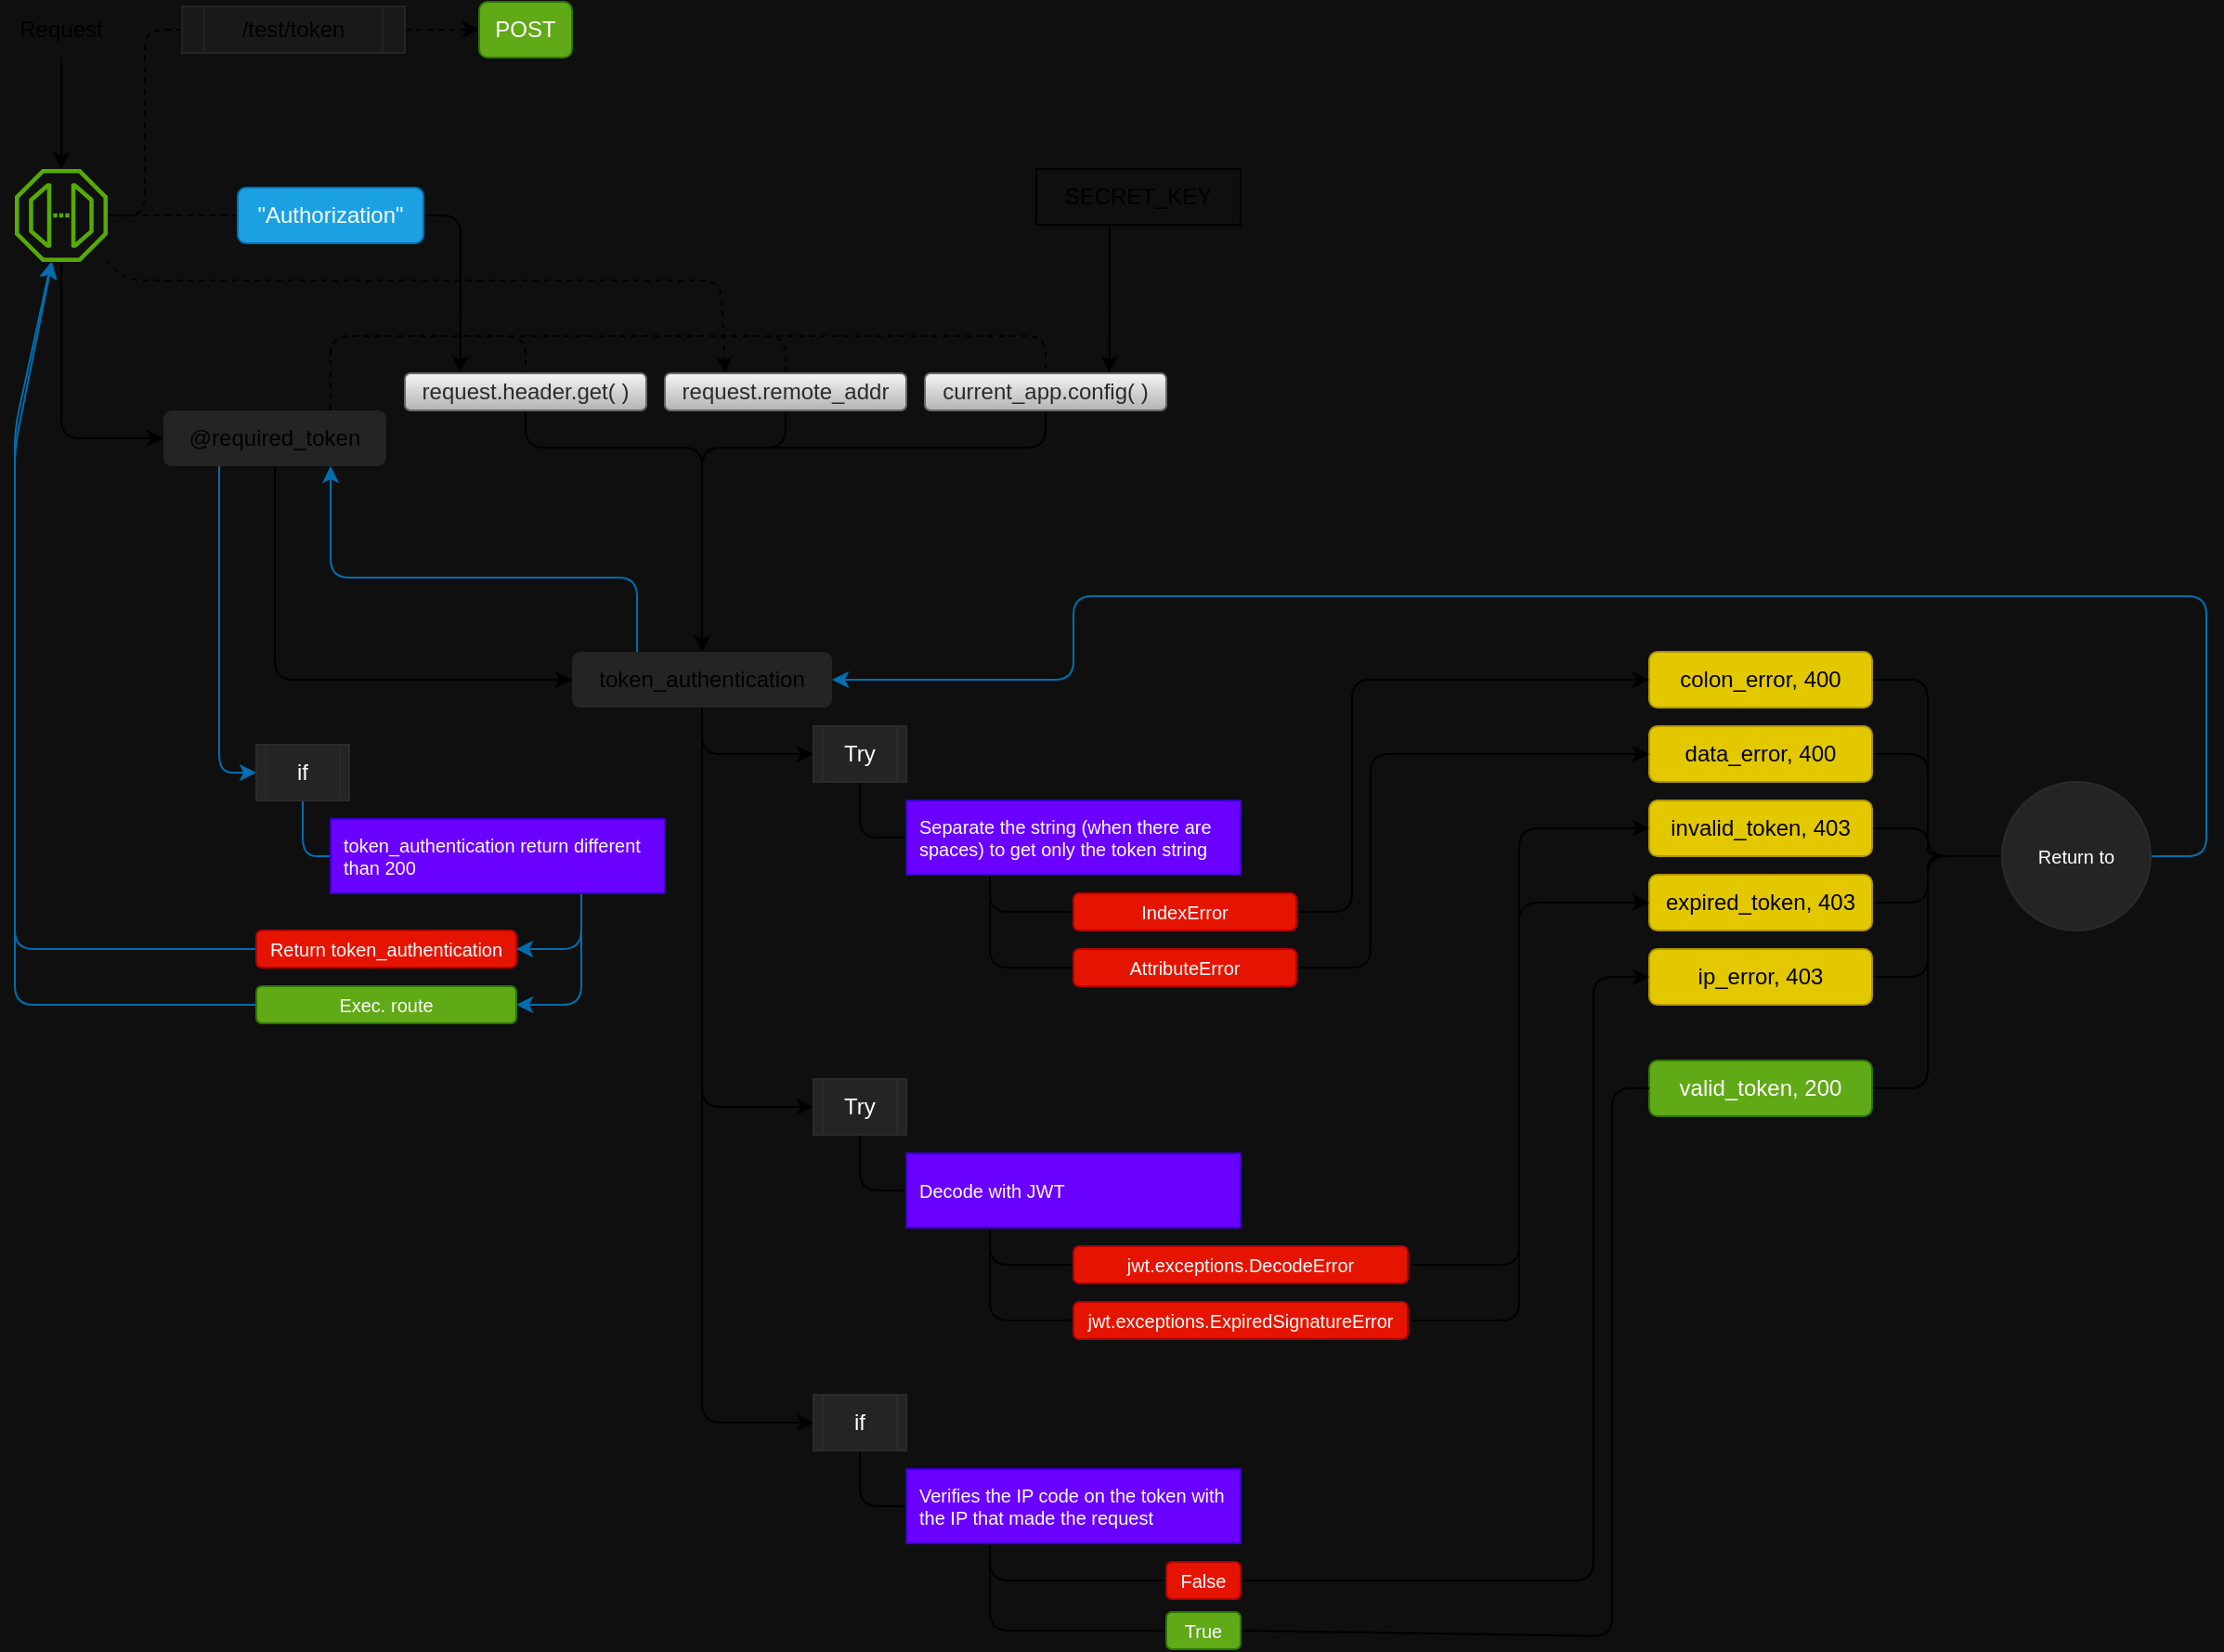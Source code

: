 <mxfile>
    <diagram id="8NzFz_BxW1oDdokiiOlx" name="Página-1">
        <mxGraphModel dx="1226" dy="679" grid="1" gridSize="10" guides="1" tooltips="1" connect="1" arrows="1" fold="1" page="1" pageScale="1" pageWidth="2336" pageHeight="1654" background="#0F0F0F" math="0" shadow="0">
            <root>
                <mxCell id="0"/>
                <mxCell id="1" parent="0"/>
                <mxCell id="2" value="" style="sketch=0;outlineConnect=0;fontColor=#232F3E;gradientColor=none;fillColor=#56AA02;strokeColor=none;dashed=0;verticalLabelPosition=bottom;verticalAlign=top;align=center;html=1;fontSize=12;fontStyle=0;aspect=fixed;pointerEvents=1;shape=mxgraph.aws4.endpoint;" vertex="1" parent="1">
                    <mxGeometry x="110" y="120" width="50" height="50" as="geometry"/>
                </mxCell>
                <mxCell id="5" style="edgeStyle=none;html=1;exitX=0;exitY=0.5;exitDx=0;exitDy=0;endArrow=none;endFill=0;dashed=1;" edge="1" parent="1" source="4" target="2">
                    <mxGeometry relative="1" as="geometry">
                        <Array as="points">
                            <mxPoint x="180" y="45"/>
                            <mxPoint x="180" y="145"/>
                        </Array>
                    </mxGeometry>
                </mxCell>
                <mxCell id="7" style="edgeStyle=none;html=1;exitX=1;exitY=0.5;exitDx=0;exitDy=0;entryX=0;entryY=0.5;entryDx=0;entryDy=0;endArrow=classic;endFill=1;dashed=1;" edge="1" parent="1" source="4" target="6">
                    <mxGeometry relative="1" as="geometry"/>
                </mxCell>
                <mxCell id="4" value="/test/token" style="shape=process;whiteSpace=wrap;html=1;backgroundOutline=1;fillColor=#191919;strokeColor=#242424;" vertex="1" parent="1">
                    <mxGeometry x="200" y="32.5" width="120" height="25" as="geometry"/>
                </mxCell>
                <mxCell id="6" value="POST" style="rounded=1;whiteSpace=wrap;html=1;strokeColor=#2D7600;fillColor=#60a917;fontColor=#ffffff;" vertex="1" parent="1">
                    <mxGeometry x="360" y="30" width="50" height="30" as="geometry"/>
                </mxCell>
                <mxCell id="11" style="edgeStyle=none;html=1;exitX=0.5;exitY=1;exitDx=0;exitDy=0;endArrow=classic;endFill=1;" edge="1" parent="1" source="10" target="2">
                    <mxGeometry relative="1" as="geometry"/>
                </mxCell>
                <mxCell id="10" value="Request" style="text;html=1;strokeColor=none;fillColor=none;align=center;verticalAlign=middle;whiteSpace=wrap;rounded=0;" vertex="1" parent="1">
                    <mxGeometry x="105" y="30" width="60" height="30" as="geometry"/>
                </mxCell>
                <mxCell id="15" style="edgeStyle=none;html=1;exitX=0;exitY=0.5;exitDx=0;exitDy=0;endArrow=none;endFill=0;startArrow=classic;startFill=1;" edge="1" parent="1" source="14" target="2">
                    <mxGeometry relative="1" as="geometry">
                        <Array as="points">
                            <mxPoint x="135" y="265"/>
                        </Array>
                    </mxGeometry>
                </mxCell>
                <mxCell id="18" style="edgeStyle=none;html=1;exitX=0.5;exitY=1;exitDx=0;exitDy=0;entryX=0;entryY=0.5;entryDx=0;entryDy=0;startArrow=none;startFill=0;endArrow=classic;endFill=1;" edge="1" parent="1" source="14" target="17">
                    <mxGeometry relative="1" as="geometry">
                        <Array as="points">
                            <mxPoint x="250" y="395"/>
                        </Array>
                    </mxGeometry>
                </mxCell>
                <mxCell id="34" style="edgeStyle=none;html=1;exitX=0.75;exitY=0;exitDx=0;exitDy=0;entryX=0.5;entryY=0;entryDx=0;entryDy=0;fontColor=#2B2B2B;startArrow=none;startFill=0;endArrow=none;endFill=0;dashed=1;" edge="1" parent="1" source="14" target="33">
                    <mxGeometry relative="1" as="geometry">
                        <Array as="points">
                            <mxPoint x="280" y="240"/>
                            <mxPoint x="280" y="210"/>
                            <mxPoint x="385" y="210"/>
                        </Array>
                    </mxGeometry>
                </mxCell>
                <mxCell id="36" style="edgeStyle=none;html=1;exitX=0.75;exitY=0;exitDx=0;exitDy=0;entryX=0.5;entryY=0;entryDx=0;entryDy=0;dashed=1;fontColor=#2B2B2B;startArrow=none;startFill=0;endArrow=none;endFill=0;" edge="1" parent="1" source="14" target="35">
                    <mxGeometry relative="1" as="geometry">
                        <Array as="points">
                            <mxPoint x="280" y="210"/>
                            <mxPoint x="525" y="210"/>
                        </Array>
                    </mxGeometry>
                </mxCell>
                <mxCell id="39" style="edgeStyle=none;html=1;exitX=0.75;exitY=0;exitDx=0;exitDy=0;entryX=0.5;entryY=0;entryDx=0;entryDy=0;dashed=1;fontColor=#2B2B2B;startArrow=none;startFill=0;endArrow=none;endFill=0;" edge="1" parent="1" source="14" target="38">
                    <mxGeometry relative="1" as="geometry">
                        <Array as="points">
                            <mxPoint x="280" y="210"/>
                            <mxPoint x="665" y="210"/>
                        </Array>
                    </mxGeometry>
                </mxCell>
                <mxCell id="92" style="edgeStyle=none;html=1;exitX=0.25;exitY=1;exitDx=0;exitDy=0;entryX=0;entryY=0.5;entryDx=0;entryDy=0;fontSize=10;fontColor=#FFFFFF;startArrow=none;startFill=0;endArrow=classic;endFill=1;fillColor=#1ba1e2;strokeColor=#006EAF;" edge="1" parent="1" source="14" target="91">
                    <mxGeometry relative="1" as="geometry">
                        <Array as="points">
                            <mxPoint x="220" y="445"/>
                        </Array>
                    </mxGeometry>
                </mxCell>
                <mxCell id="14" value="@required_token" style="rounded=1;whiteSpace=wrap;html=1;fillStyle=auto;strokeColor=none;strokeWidth=1;fillColor=#242424;" vertex="1" parent="1">
                    <mxGeometry x="190" y="250" width="120" height="30" as="geometry"/>
                </mxCell>
                <mxCell id="51" style="edgeStyle=none;html=1;exitX=0.5;exitY=1;exitDx=0;exitDy=0;entryX=0;entryY=0.5;entryDx=0;entryDy=0;fontColor=#FFFFFF;startArrow=none;startFill=0;endArrow=classic;endFill=1;" edge="1" parent="1" source="17" target="50">
                    <mxGeometry relative="1" as="geometry">
                        <Array as="points">
                            <mxPoint x="480" y="435"/>
                        </Array>
                    </mxGeometry>
                </mxCell>
                <mxCell id="61" style="edgeStyle=none;html=1;exitX=0.5;exitY=1;exitDx=0;exitDy=0;entryX=0;entryY=0.5;entryDx=0;entryDy=0;fontSize=10;fontColor=#FFFFFF;startArrow=none;startFill=0;endArrow=classic;endFill=1;" edge="1" parent="1" source="17" target="60">
                    <mxGeometry relative="1" as="geometry">
                        <Array as="points">
                            <mxPoint x="480" y="625"/>
                        </Array>
                    </mxGeometry>
                </mxCell>
                <mxCell id="76" style="edgeStyle=none;html=1;exitX=0.5;exitY=1;exitDx=0;exitDy=0;entryX=0;entryY=0.5;entryDx=0;entryDy=0;fontSize=10;fontColor=#FFFFFF;startArrow=none;startFill=0;endArrow=classic;endFill=1;" edge="1" parent="1" source="17" target="70">
                    <mxGeometry relative="1" as="geometry">
                        <Array as="points">
                            <mxPoint x="480" y="795"/>
                        </Array>
                    </mxGeometry>
                </mxCell>
                <mxCell id="89" style="edgeStyle=none;html=1;exitX=0.25;exitY=0;exitDx=0;exitDy=0;entryX=0.75;entryY=1;entryDx=0;entryDy=0;fontSize=10;fontColor=#FFFFFF;startArrow=none;startFill=0;endArrow=classic;endFill=1;fillColor=#1ba1e2;strokeColor=#006EAF;" edge="1" parent="1" source="17" target="14">
                    <mxGeometry relative="1" as="geometry">
                        <Array as="points">
                            <mxPoint x="445" y="340"/>
                            <mxPoint x="280" y="340"/>
                        </Array>
                    </mxGeometry>
                </mxCell>
                <mxCell id="17" value="token_authentication" style="rounded=1;whiteSpace=wrap;html=1;fillStyle=auto;strokeColor=none;strokeWidth=1;fillColor=#242424;" vertex="1" parent="1">
                    <mxGeometry x="410" y="380" width="140" height="30" as="geometry"/>
                </mxCell>
                <mxCell id="81" style="edgeStyle=none;html=1;exitX=1;exitY=0.5;exitDx=0;exitDy=0;entryX=0;entryY=0.5;entryDx=0;entryDy=0;fontSize=10;fontColor=#FFFFFF;startArrow=none;startFill=0;endArrow=none;endFill=0;" edge="1" parent="1" source="20" target="80">
                    <mxGeometry relative="1" as="geometry">
                        <Array as="points">
                            <mxPoint x="1140" y="395"/>
                            <mxPoint x="1140" y="490"/>
                        </Array>
                    </mxGeometry>
                </mxCell>
                <mxCell id="20" value="colon_error, 400" style="rounded=1;whiteSpace=wrap;html=1;fillStyle=auto;strokeColor=#B09500;strokeWidth=1;fillColor=#e3c800;fontColor=#000000;" vertex="1" parent="1">
                    <mxGeometry x="990" y="380" width="120" height="30" as="geometry"/>
                </mxCell>
                <mxCell id="82" style="edgeStyle=none;html=1;exitX=1;exitY=0.5;exitDx=0;exitDy=0;fontSize=10;fontColor=#FFFFFF;startArrow=none;startFill=0;endArrow=none;endFill=0;" edge="1" parent="1" source="21">
                    <mxGeometry relative="1" as="geometry">
                        <mxPoint x="1180" y="490" as="targetPoint"/>
                        <Array as="points">
                            <mxPoint x="1140" y="435"/>
                            <mxPoint x="1140" y="490"/>
                        </Array>
                    </mxGeometry>
                </mxCell>
                <mxCell id="21" value="data_error, 400" style="rounded=1;whiteSpace=wrap;html=1;fillStyle=auto;strokeColor=#B09500;strokeWidth=1;fillColor=#e3c800;fontColor=#000000;" vertex="1" parent="1">
                    <mxGeometry x="990" y="420" width="120" height="30" as="geometry"/>
                </mxCell>
                <mxCell id="86" style="edgeStyle=none;html=1;exitX=1;exitY=0.5;exitDx=0;exitDy=0;entryX=0;entryY=0.5;entryDx=0;entryDy=0;fontSize=10;fontColor=#FFFFFF;startArrow=none;startFill=0;endArrow=none;endFill=0;" edge="1" parent="1" source="22" target="80">
                    <mxGeometry relative="1" as="geometry">
                        <Array as="points">
                            <mxPoint x="1140" y="475"/>
                            <mxPoint x="1140" y="490"/>
                        </Array>
                    </mxGeometry>
                </mxCell>
                <mxCell id="22" value="invalid_token, 403" style="rounded=1;whiteSpace=wrap;html=1;fillStyle=auto;strokeColor=#B09500;strokeWidth=1;fillColor=#e3c800;fontColor=#000000;" vertex="1" parent="1">
                    <mxGeometry x="990" y="460" width="120" height="30" as="geometry"/>
                </mxCell>
                <mxCell id="84" style="edgeStyle=none;html=1;exitX=1;exitY=0.5;exitDx=0;exitDy=0;entryX=0;entryY=0.5;entryDx=0;entryDy=0;fontSize=10;fontColor=#FFFFFF;startArrow=none;startFill=0;endArrow=none;endFill=0;" edge="1" parent="1" source="23" target="80">
                    <mxGeometry relative="1" as="geometry">
                        <Array as="points">
                            <mxPoint x="1140" y="515"/>
                            <mxPoint x="1140" y="490"/>
                        </Array>
                    </mxGeometry>
                </mxCell>
                <mxCell id="23" value="expired_token, 403" style="rounded=1;whiteSpace=wrap;html=1;fillStyle=auto;strokeColor=#B09500;strokeWidth=1;fillColor=#e3c800;fontColor=#000000;" vertex="1" parent="1">
                    <mxGeometry x="990" y="500" width="120" height="30" as="geometry"/>
                </mxCell>
                <mxCell id="85" style="edgeStyle=none;html=1;exitX=1;exitY=0.5;exitDx=0;exitDy=0;entryX=0;entryY=0.5;entryDx=0;entryDy=0;fontSize=10;fontColor=#FFFFFF;startArrow=none;startFill=0;endArrow=none;endFill=0;" edge="1" parent="1" source="24" target="80">
                    <mxGeometry relative="1" as="geometry">
                        <Array as="points">
                            <mxPoint x="1140" y="555"/>
                            <mxPoint x="1140" y="490"/>
                            <mxPoint x="1150" y="490"/>
                        </Array>
                    </mxGeometry>
                </mxCell>
                <mxCell id="24" value="ip_error, 403" style="rounded=1;whiteSpace=wrap;html=1;fillStyle=auto;strokeColor=#B09500;strokeWidth=1;fillColor=#e3c800;fontColor=#000000;" vertex="1" parent="1">
                    <mxGeometry x="990" y="540" width="120" height="30" as="geometry"/>
                </mxCell>
                <mxCell id="87" style="edgeStyle=none;html=1;exitX=1;exitY=0.5;exitDx=0;exitDy=0;entryX=0;entryY=0.5;entryDx=0;entryDy=0;fontSize=10;fontColor=#FFFFFF;startArrow=none;startFill=0;endArrow=none;endFill=0;" edge="1" parent="1" source="30" target="80">
                    <mxGeometry relative="1" as="geometry">
                        <Array as="points">
                            <mxPoint x="1140" y="615"/>
                            <mxPoint x="1140" y="490"/>
                        </Array>
                    </mxGeometry>
                </mxCell>
                <mxCell id="30" value="valid_token, 200" style="rounded=1;whiteSpace=wrap;html=1;fillStyle=auto;strokeColor=#2D7600;strokeWidth=1;fillColor=#60a917;fontColor=#ffffff;" vertex="1" parent="1">
                    <mxGeometry x="990" y="600" width="120" height="30" as="geometry"/>
                </mxCell>
                <mxCell id="46" style="edgeStyle=none;html=1;exitX=0.5;exitY=1;exitDx=0;exitDy=0;entryX=0.5;entryY=0;entryDx=0;entryDy=0;fontColor=#2B2B2B;startArrow=none;startFill=0;endArrow=classic;endFill=1;" edge="1" parent="1" source="33" target="17">
                    <mxGeometry relative="1" as="geometry">
                        <Array as="points">
                            <mxPoint x="385" y="270"/>
                            <mxPoint x="480" y="270"/>
                        </Array>
                    </mxGeometry>
                </mxCell>
                <mxCell id="33" value="request.header.get( )" style="rounded=1;whiteSpace=wrap;html=1;fillStyle=auto;strokeWidth=1;fillColor=#f5f5f5;gradientColor=#b3b3b3;strokeColor=#666666;fontColor=#2B2B2B;" vertex="1" parent="1">
                    <mxGeometry x="320" y="230" width="130" height="20" as="geometry"/>
                </mxCell>
                <mxCell id="43" style="edgeStyle=none;html=1;exitX=0.25;exitY=0;exitDx=0;exitDy=0;fontColor=#2B2B2B;startArrow=classic;startFill=1;endArrow=none;endFill=0;dashed=1;" edge="1" parent="1" source="35" target="2">
                    <mxGeometry relative="1" as="geometry">
                        <Array as="points">
                            <mxPoint x="490" y="180"/>
                            <mxPoint x="170" y="180"/>
                        </Array>
                    </mxGeometry>
                </mxCell>
                <mxCell id="47" style="edgeStyle=none;html=1;exitX=0.5;exitY=1;exitDx=0;exitDy=0;entryX=0.5;entryY=0;entryDx=0;entryDy=0;fontColor=#2B2B2B;startArrow=none;startFill=0;endArrow=classic;endFill=1;" edge="1" parent="1" source="35" target="17">
                    <mxGeometry relative="1" as="geometry">
                        <Array as="points">
                            <mxPoint x="525" y="270"/>
                            <mxPoint x="480" y="270"/>
                        </Array>
                    </mxGeometry>
                </mxCell>
                <mxCell id="35" value="request.remote_addr" style="rounded=1;whiteSpace=wrap;html=1;fillStyle=auto;strokeWidth=1;fillColor=#f5f5f5;gradientColor=#b3b3b3;strokeColor=#666666;fontColor=#2B2B2B;" vertex="1" parent="1">
                    <mxGeometry x="460" y="230" width="130" height="20" as="geometry"/>
                </mxCell>
                <mxCell id="48" style="edgeStyle=none;html=1;exitX=0.5;exitY=1;exitDx=0;exitDy=0;entryX=0.5;entryY=0;entryDx=0;entryDy=0;fontColor=#2B2B2B;startArrow=none;startFill=0;endArrow=classic;endFill=1;" edge="1" parent="1" source="38" target="17">
                    <mxGeometry relative="1" as="geometry">
                        <Array as="points">
                            <mxPoint x="665" y="270"/>
                            <mxPoint x="480" y="270"/>
                        </Array>
                    </mxGeometry>
                </mxCell>
                <mxCell id="38" value="current_app.config( )" style="rounded=1;whiteSpace=wrap;html=1;fillStyle=auto;strokeWidth=1;fillColor=#f5f5f5;gradientColor=#b3b3b3;strokeColor=#666666;fontColor=#2B2B2B;" vertex="1" parent="1">
                    <mxGeometry x="600" y="230" width="130" height="20" as="geometry"/>
                </mxCell>
                <mxCell id="41" style="edgeStyle=none;html=1;exitX=0;exitY=0.5;exitDx=0;exitDy=0;dashed=1;fontColor=#2B2B2B;startArrow=none;startFill=0;endArrow=none;endFill=0;" edge="1" parent="1" source="40" target="2">
                    <mxGeometry relative="1" as="geometry"/>
                </mxCell>
                <mxCell id="42" style="edgeStyle=none;html=1;exitX=1;exitY=0.5;exitDx=0;exitDy=0;entryX=0.23;entryY=-0.022;entryDx=0;entryDy=0;fontColor=#2B2B2B;startArrow=none;startFill=0;endArrow=classic;endFill=1;entryPerimeter=0;" edge="1" parent="1" source="40" target="33">
                    <mxGeometry relative="1" as="geometry">
                        <Array as="points">
                            <mxPoint x="350" y="145"/>
                        </Array>
                    </mxGeometry>
                </mxCell>
                <mxCell id="40" value="&quot;Authorization&quot;" style="rounded=1;whiteSpace=wrap;html=1;fillStyle=auto;strokeColor=#006EAF;strokeWidth=1;fontColor=#ffffff;fillColor=#1ba1e2;" vertex="1" parent="1">
                    <mxGeometry x="230" y="130" width="100" height="30" as="geometry"/>
                </mxCell>
                <mxCell id="45" style="edgeStyle=none;html=1;exitX=0.359;exitY=1.003;exitDx=0;exitDy=0;entryX=0.764;entryY=-0.015;entryDx=0;entryDy=0;fontColor=#2B2B2B;startArrow=none;startFill=0;endArrow=classic;endFill=1;entryPerimeter=0;exitPerimeter=0;" edge="1" parent="1" source="44" target="38">
                    <mxGeometry relative="1" as="geometry">
                        <Array as="points">
                            <mxPoint x="700" y="150"/>
                        </Array>
                    </mxGeometry>
                </mxCell>
                <mxCell id="44" value="SECRET_KEY" style="text;html=1;fillColor=none;align=center;verticalAlign=middle;whiteSpace=wrap;rounded=0;fillStyle=auto;strokeWidth=1;strokeColor=default;" vertex="1" parent="1">
                    <mxGeometry x="660" y="120" width="110" height="30" as="geometry"/>
                </mxCell>
                <mxCell id="53" style="edgeStyle=none;html=1;exitX=0.5;exitY=1;exitDx=0;exitDy=0;entryX=0;entryY=0.5;entryDx=0;entryDy=0;fontSize=10;fontColor=#FFFFFF;startArrow=none;startFill=0;endArrow=none;endFill=0;" edge="1" parent="1" source="50" target="52">
                    <mxGeometry relative="1" as="geometry">
                        <Array as="points">
                            <mxPoint x="565" y="480"/>
                        </Array>
                    </mxGeometry>
                </mxCell>
                <mxCell id="50" value="Try" style="shape=process;whiteSpace=wrap;html=1;backgroundOutline=1;fillStyle=auto;strokeColor=#2B2B2B;strokeWidth=1;fontColor=#FFFFFF;fillColor=#242424;" vertex="1" parent="1">
                    <mxGeometry x="540" y="420" width="50" height="30" as="geometry"/>
                </mxCell>
                <mxCell id="56" style="edgeStyle=none;html=1;exitX=0.25;exitY=1;exitDx=0;exitDy=0;entryX=0;entryY=0.5;entryDx=0;entryDy=0;fontSize=10;fontColor=#FFFFFF;startArrow=none;startFill=0;endArrow=none;endFill=0;" edge="1" parent="1" source="52" target="54">
                    <mxGeometry relative="1" as="geometry">
                        <Array as="points">
                            <mxPoint x="635" y="520"/>
                        </Array>
                    </mxGeometry>
                </mxCell>
                <mxCell id="57" style="edgeStyle=none;html=1;exitX=0.25;exitY=1;exitDx=0;exitDy=0;entryX=0;entryY=0.5;entryDx=0;entryDy=0;fontSize=10;fontColor=#FFFFFF;startArrow=none;startFill=0;endArrow=none;endFill=0;" edge="1" parent="1" source="52" target="55">
                    <mxGeometry relative="1" as="geometry">
                        <Array as="points">
                            <mxPoint x="635" y="550"/>
                        </Array>
                    </mxGeometry>
                </mxCell>
                <mxCell id="52" value="Separate the string (when there are spaces) to get only the token string" style="rounded=0;whiteSpace=wrap;html=1;fillStyle=auto;strokeColor=#3700CC;strokeWidth=1;fillColor=#6a00ff;align=left;fontSize=10;spacingLeft=5;fontColor=#ffffff;" vertex="1" parent="1">
                    <mxGeometry x="590" y="460" width="180" height="40" as="geometry"/>
                </mxCell>
                <mxCell id="58" style="edgeStyle=none;html=1;exitX=1;exitY=0.5;exitDx=0;exitDy=0;entryX=0;entryY=0.5;entryDx=0;entryDy=0;fontSize=10;fontColor=#FFFFFF;startArrow=none;startFill=0;endArrow=classic;endFill=1;" edge="1" parent="1" source="54" target="20">
                    <mxGeometry relative="1" as="geometry">
                        <Array as="points">
                            <mxPoint x="830" y="520"/>
                            <mxPoint x="830" y="395"/>
                        </Array>
                    </mxGeometry>
                </mxCell>
                <mxCell id="54" value="IndexError" style="rounded=1;whiteSpace=wrap;html=1;fillStyle=auto;strokeColor=#B20000;strokeWidth=1;fontSize=10;fontColor=#ffffff;fillColor=#e51400;" vertex="1" parent="1">
                    <mxGeometry x="680" y="510" width="120" height="20" as="geometry"/>
                </mxCell>
                <mxCell id="59" style="edgeStyle=none;html=1;exitX=1;exitY=0.5;exitDx=0;exitDy=0;entryX=0;entryY=0.5;entryDx=0;entryDy=0;fontSize=10;fontColor=#FFFFFF;startArrow=none;startFill=0;endArrow=classic;endFill=1;" edge="1" parent="1" source="55" target="21">
                    <mxGeometry relative="1" as="geometry">
                        <Array as="points">
                            <mxPoint x="840" y="550"/>
                            <mxPoint x="840" y="435"/>
                        </Array>
                    </mxGeometry>
                </mxCell>
                <mxCell id="55" value="AttributeError" style="rounded=1;whiteSpace=wrap;html=1;fillStyle=auto;strokeColor=#B20000;strokeWidth=1;fontSize=10;fontColor=#ffffff;fillColor=#e51400;" vertex="1" parent="1">
                    <mxGeometry x="680" y="540" width="120" height="20" as="geometry"/>
                </mxCell>
                <mxCell id="65" style="edgeStyle=none;html=1;exitX=0.5;exitY=1;exitDx=0;exitDy=0;entryX=0;entryY=0.5;entryDx=0;entryDy=0;fontSize=10;fontColor=#FFFFFF;startArrow=none;startFill=0;endArrow=none;endFill=0;" edge="1" parent="1" source="60" target="62">
                    <mxGeometry relative="1" as="geometry">
                        <Array as="points">
                            <mxPoint x="565" y="670"/>
                        </Array>
                    </mxGeometry>
                </mxCell>
                <mxCell id="60" value="Try" style="shape=process;whiteSpace=wrap;html=1;backgroundOutline=1;fillStyle=auto;strokeColor=#2B2B2B;strokeWidth=1;fontColor=#FFFFFF;fillColor=#242424;" vertex="1" parent="1">
                    <mxGeometry x="540" y="610" width="50" height="30" as="geometry"/>
                </mxCell>
                <mxCell id="66" style="edgeStyle=none;html=1;exitX=0.25;exitY=1;exitDx=0;exitDy=0;entryX=0;entryY=0.5;entryDx=0;entryDy=0;fontSize=10;fontColor=#FFFFFF;startArrow=none;startFill=0;endArrow=none;endFill=0;" edge="1" parent="1" source="62" target="63">
                    <mxGeometry relative="1" as="geometry">
                        <Array as="points">
                            <mxPoint x="635" y="710"/>
                        </Array>
                    </mxGeometry>
                </mxCell>
                <mxCell id="67" style="edgeStyle=none;html=1;exitX=0.25;exitY=1;exitDx=0;exitDy=0;entryX=0;entryY=0.5;entryDx=0;entryDy=0;fontSize=10;fontColor=#FFFFFF;startArrow=none;startFill=0;endArrow=none;endFill=0;" edge="1" parent="1" source="62" target="64">
                    <mxGeometry relative="1" as="geometry">
                        <Array as="points">
                            <mxPoint x="635" y="740"/>
                        </Array>
                    </mxGeometry>
                </mxCell>
                <mxCell id="62" value="Decode with JWT" style="rounded=0;whiteSpace=wrap;html=1;fillStyle=auto;strokeColor=#3700CC;strokeWidth=1;fillColor=#6a00ff;align=left;fontSize=10;spacingLeft=5;fontColor=#ffffff;" vertex="1" parent="1">
                    <mxGeometry x="590" y="650" width="180" height="40" as="geometry"/>
                </mxCell>
                <mxCell id="68" style="edgeStyle=none;html=1;exitX=1;exitY=0.5;exitDx=0;exitDy=0;entryX=0;entryY=0.5;entryDx=0;entryDy=0;fontSize=10;fontColor=#FFFFFF;startArrow=none;startFill=0;endArrow=classic;endFill=1;" edge="1" parent="1" source="63" target="22">
                    <mxGeometry relative="1" as="geometry">
                        <Array as="points">
                            <mxPoint x="920" y="710"/>
                            <mxPoint x="920" y="475"/>
                        </Array>
                    </mxGeometry>
                </mxCell>
                <mxCell id="63" value="jwt.exceptions.DecodeError" style="rounded=1;whiteSpace=wrap;html=1;fillStyle=auto;strokeColor=#B20000;strokeWidth=1;fontSize=10;fontColor=#ffffff;fillColor=#e51400;" vertex="1" parent="1">
                    <mxGeometry x="680" y="700" width="180" height="20" as="geometry"/>
                </mxCell>
                <mxCell id="69" style="edgeStyle=none;html=1;exitX=1;exitY=0.5;exitDx=0;exitDy=0;entryX=0;entryY=0.5;entryDx=0;entryDy=0;fontSize=10;fontColor=#FFFFFF;startArrow=none;startFill=0;endArrow=classic;endFill=1;" edge="1" parent="1" source="64" target="23">
                    <mxGeometry relative="1" as="geometry">
                        <Array as="points">
                            <mxPoint x="920" y="740"/>
                            <mxPoint x="920" y="515"/>
                        </Array>
                    </mxGeometry>
                </mxCell>
                <mxCell id="64" value="jwt.exceptions.ExpiredSignatureError" style="rounded=1;whiteSpace=wrap;html=1;fillStyle=auto;strokeColor=#B20000;strokeWidth=1;fontSize=10;fontColor=#ffffff;fillColor=#e51400;" vertex="1" parent="1">
                    <mxGeometry x="680" y="730" width="180" height="20" as="geometry"/>
                </mxCell>
                <mxCell id="72" style="edgeStyle=none;html=1;exitX=0.5;exitY=1;exitDx=0;exitDy=0;entryX=0;entryY=0.5;entryDx=0;entryDy=0;fontSize=10;fontColor=#FFFFFF;startArrow=none;startFill=0;endArrow=none;endFill=0;" edge="1" parent="1" source="70" target="71">
                    <mxGeometry relative="1" as="geometry">
                        <Array as="points">
                            <mxPoint x="565" y="840"/>
                        </Array>
                    </mxGeometry>
                </mxCell>
                <mxCell id="70" value="if" style="shape=process;whiteSpace=wrap;html=1;backgroundOutline=1;fillStyle=auto;strokeColor=#2B2B2B;strokeWidth=1;fontColor=#FFFFFF;fillColor=#242424;" vertex="1" parent="1">
                    <mxGeometry x="540" y="780" width="50" height="30" as="geometry"/>
                </mxCell>
                <mxCell id="74" style="edgeStyle=none;html=1;exitX=0.25;exitY=1;exitDx=0;exitDy=0;entryX=0;entryY=0.5;entryDx=0;entryDy=0;fontSize=10;fontColor=#FFFFFF;startArrow=none;startFill=0;endArrow=none;endFill=0;" edge="1" parent="1" source="71" target="73">
                    <mxGeometry relative="1" as="geometry">
                        <Array as="points">
                            <mxPoint x="635" y="880"/>
                        </Array>
                    </mxGeometry>
                </mxCell>
                <mxCell id="78" style="edgeStyle=none;html=1;exitX=0.25;exitY=1;exitDx=0;exitDy=0;entryX=0;entryY=0.5;entryDx=0;entryDy=0;fontSize=10;fontColor=#FFFFFF;startArrow=none;startFill=0;endArrow=none;endFill=0;" edge="1" parent="1" source="71" target="77">
                    <mxGeometry relative="1" as="geometry">
                        <Array as="points">
                            <mxPoint x="635" y="907"/>
                        </Array>
                    </mxGeometry>
                </mxCell>
                <mxCell id="71" value="Verifies the IP code on the token with the IP that made the request" style="rounded=0;whiteSpace=wrap;html=1;fillStyle=auto;strokeColor=#3700CC;strokeWidth=1;fillColor=#6a00ff;align=left;fontSize=10;spacingLeft=5;fontColor=#ffffff;" vertex="1" parent="1">
                    <mxGeometry x="590" y="820" width="180" height="40" as="geometry"/>
                </mxCell>
                <mxCell id="75" style="edgeStyle=none;html=1;exitX=1;exitY=0.5;exitDx=0;exitDy=0;entryX=0;entryY=0.5;entryDx=0;entryDy=0;fontSize=10;fontColor=#FFFFFF;startArrow=none;startFill=0;endArrow=classic;endFill=1;" edge="1" parent="1" source="73" target="24">
                    <mxGeometry relative="1" as="geometry">
                        <Array as="points">
                            <mxPoint x="960" y="880"/>
                            <mxPoint x="960" y="555"/>
                        </Array>
                    </mxGeometry>
                </mxCell>
                <mxCell id="73" value="False" style="rounded=1;whiteSpace=wrap;html=1;fillStyle=auto;strokeColor=#B20000;strokeWidth=1;fontSize=10;fontColor=#ffffff;fillColor=#e51400;" vertex="1" parent="1">
                    <mxGeometry x="730" y="870" width="40" height="20" as="geometry"/>
                </mxCell>
                <mxCell id="79" style="edgeStyle=none;html=1;exitX=1;exitY=0.5;exitDx=0;exitDy=0;entryX=0;entryY=0.5;entryDx=0;entryDy=0;fontSize=10;fontColor=#FFFFFF;startArrow=none;startFill=0;endArrow=none;endFill=0;" edge="1" parent="1" source="77" target="30">
                    <mxGeometry relative="1" as="geometry">
                        <Array as="points">
                            <mxPoint x="970" y="910"/>
                            <mxPoint x="970" y="615"/>
                        </Array>
                    </mxGeometry>
                </mxCell>
                <mxCell id="77" value="True" style="rounded=1;whiteSpace=wrap;html=1;fillStyle=auto;strokeColor=#2D7600;strokeWidth=1;fontSize=10;fontColor=#ffffff;fillColor=#60a917;" vertex="1" parent="1">
                    <mxGeometry x="730" y="897" width="40" height="20" as="geometry"/>
                </mxCell>
                <mxCell id="88" style="edgeStyle=none;html=1;exitX=1;exitY=0.5;exitDx=0;exitDy=0;entryX=1;entryY=0.5;entryDx=0;entryDy=0;fontSize=10;fontColor=#FFFFFF;startArrow=none;startFill=0;endArrow=classic;endFill=1;fillColor=#1ba1e2;strokeColor=#006EAF;" edge="1" parent="1" source="80" target="17">
                    <mxGeometry relative="1" as="geometry">
                        <Array as="points">
                            <mxPoint x="1290" y="490"/>
                            <mxPoint x="1290" y="350"/>
                            <mxPoint x="680" y="350"/>
                            <mxPoint x="680" y="395"/>
                        </Array>
                    </mxGeometry>
                </mxCell>
                <mxCell id="80" value="Return to" style="ellipse;whiteSpace=wrap;html=1;aspect=fixed;fillStyle=auto;strokeColor=#2B2B2B;strokeWidth=1;fontSize=10;fontColor=#FFFFFF;fillColor=#242424;" vertex="1" parent="1">
                    <mxGeometry x="1180" y="450" width="80" height="80" as="geometry"/>
                </mxCell>
                <mxCell id="94" style="edgeStyle=none;html=1;exitX=0.5;exitY=1;exitDx=0;exitDy=0;entryX=0;entryY=0.5;entryDx=0;entryDy=0;fontSize=10;fontColor=#FFFFFF;startArrow=none;startFill=0;endArrow=none;endFill=0;fillColor=#1ba1e2;strokeColor=#006EAF;" edge="1" parent="1" source="91" target="93">
                    <mxGeometry relative="1" as="geometry">
                        <Array as="points">
                            <mxPoint x="265" y="490"/>
                        </Array>
                    </mxGeometry>
                </mxCell>
                <mxCell id="91" value="if" style="shape=process;whiteSpace=wrap;html=1;backgroundOutline=1;fillStyle=auto;strokeColor=#2B2B2B;strokeWidth=1;fontColor=#FFFFFF;fillColor=#242424;" vertex="1" parent="1">
                    <mxGeometry x="240" y="430" width="50" height="30" as="geometry"/>
                </mxCell>
                <mxCell id="97" style="edgeStyle=none;html=1;exitX=0.75;exitY=1;exitDx=0;exitDy=0;entryX=1;entryY=0.5;entryDx=0;entryDy=0;fontSize=10;fontColor=#FFFFFF;startArrow=none;startFill=0;endArrow=classic;endFill=1;fillColor=#1ba1e2;strokeColor=#006EAF;" edge="1" parent="1" source="93" target="95">
                    <mxGeometry relative="1" as="geometry">
                        <Array as="points">
                            <mxPoint x="415" y="540"/>
                        </Array>
                    </mxGeometry>
                </mxCell>
                <mxCell id="98" style="edgeStyle=none;html=1;exitX=0.75;exitY=1;exitDx=0;exitDy=0;entryX=1;entryY=0.5;entryDx=0;entryDy=0;fontSize=10;fontColor=#FFFFFF;startArrow=none;startFill=0;endArrow=classic;endFill=1;fillColor=#1ba1e2;strokeColor=#006EAF;" edge="1" parent="1" source="93" target="96">
                    <mxGeometry relative="1" as="geometry">
                        <Array as="points">
                            <mxPoint x="415" y="570"/>
                        </Array>
                    </mxGeometry>
                </mxCell>
                <mxCell id="93" value="token_authentication return different than 200" style="rounded=0;whiteSpace=wrap;html=1;fillStyle=auto;strokeColor=#3700CC;strokeWidth=1;fillColor=#6a00ff;align=left;fontSize=10;spacingLeft=5;fontColor=#ffffff;" vertex="1" parent="1">
                    <mxGeometry x="280" y="470" width="180" height="40" as="geometry"/>
                </mxCell>
                <mxCell id="99" style="edgeStyle=none;html=1;exitX=0;exitY=0.5;exitDx=0;exitDy=0;fontSize=10;fontColor=#FFFFFF;startArrow=none;startFill=0;endArrow=classic;endFill=1;fillColor=#1ba1e2;strokeColor=#006EAF;" edge="1" parent="1" source="95" target="2">
                    <mxGeometry relative="1" as="geometry">
                        <Array as="points">
                            <mxPoint x="110" y="540"/>
                            <mxPoint x="110" y="260"/>
                        </Array>
                    </mxGeometry>
                </mxCell>
                <mxCell id="95" value="Return token_authentication" style="rounded=1;whiteSpace=wrap;html=1;fillStyle=auto;strokeColor=#B20000;strokeWidth=1;fontSize=10;fontColor=#ffffff;fillColor=#e51400;" vertex="1" parent="1">
                    <mxGeometry x="240" y="530" width="140" height="20" as="geometry"/>
                </mxCell>
                <mxCell id="100" style="edgeStyle=none;html=1;exitX=0;exitY=0.5;exitDx=0;exitDy=0;fontSize=10;fontColor=#FFFFFF;startArrow=none;startFill=0;endArrow=classic;endFill=1;fillColor=#1ba1e2;strokeColor=#006EAF;" edge="1" parent="1" source="96" target="2">
                    <mxGeometry relative="1" as="geometry">
                        <Array as="points">
                            <mxPoint x="110" y="570"/>
                            <mxPoint x="110" y="270"/>
                        </Array>
                    </mxGeometry>
                </mxCell>
                <mxCell id="96" value="Exec. route" style="rounded=1;whiteSpace=wrap;html=1;fillStyle=auto;strokeColor=#2D7600;strokeWidth=1;fontSize=10;fontColor=#ffffff;fillColor=#60a917;" vertex="1" parent="1">
                    <mxGeometry x="240" y="560" width="140" height="20" as="geometry"/>
                </mxCell>
            </root>
        </mxGraphModel>
    </diagram>
</mxfile>